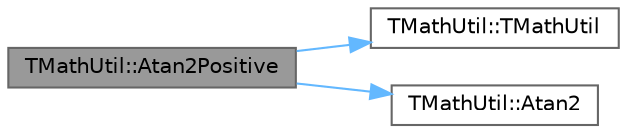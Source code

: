 digraph "TMathUtil::Atan2Positive"
{
 // INTERACTIVE_SVG=YES
 // LATEX_PDF_SIZE
  bgcolor="transparent";
  edge [fontname=Helvetica,fontsize=10,labelfontname=Helvetica,labelfontsize=10];
  node [fontname=Helvetica,fontsize=10,shape=box,height=0.2,width=0.4];
  rankdir="LR";
  Node1 [id="Node000001",label="TMathUtil::Atan2Positive",height=0.2,width=0.4,color="gray40", fillcolor="grey60", style="filled", fontcolor="black",tooltip=" "];
  Node1 -> Node2 [id="edge1_Node000001_Node000002",color="steelblue1",style="solid",tooltip=" "];
  Node2 [id="Node000002",label="TMathUtil::TMathUtil",height=0.2,width=0.4,color="grey40", fillcolor="white", style="filled",URL="$df/d8b/classTMathUtil.html#af6764650aef6b91bb7d53515c6b63620",tooltip=" "];
  Node1 -> Node3 [id="edge2_Node000001_Node000003",color="steelblue1",style="solid",tooltip=" "];
  Node3 [id="Node000003",label="TMathUtil::Atan2",height=0.2,width=0.4,color="grey40", fillcolor="white", style="filled",URL="$df/d8b/classTMathUtil.html#a182bb4a3b21d5fdc10d3a4653c739362",tooltip=" "];
}
